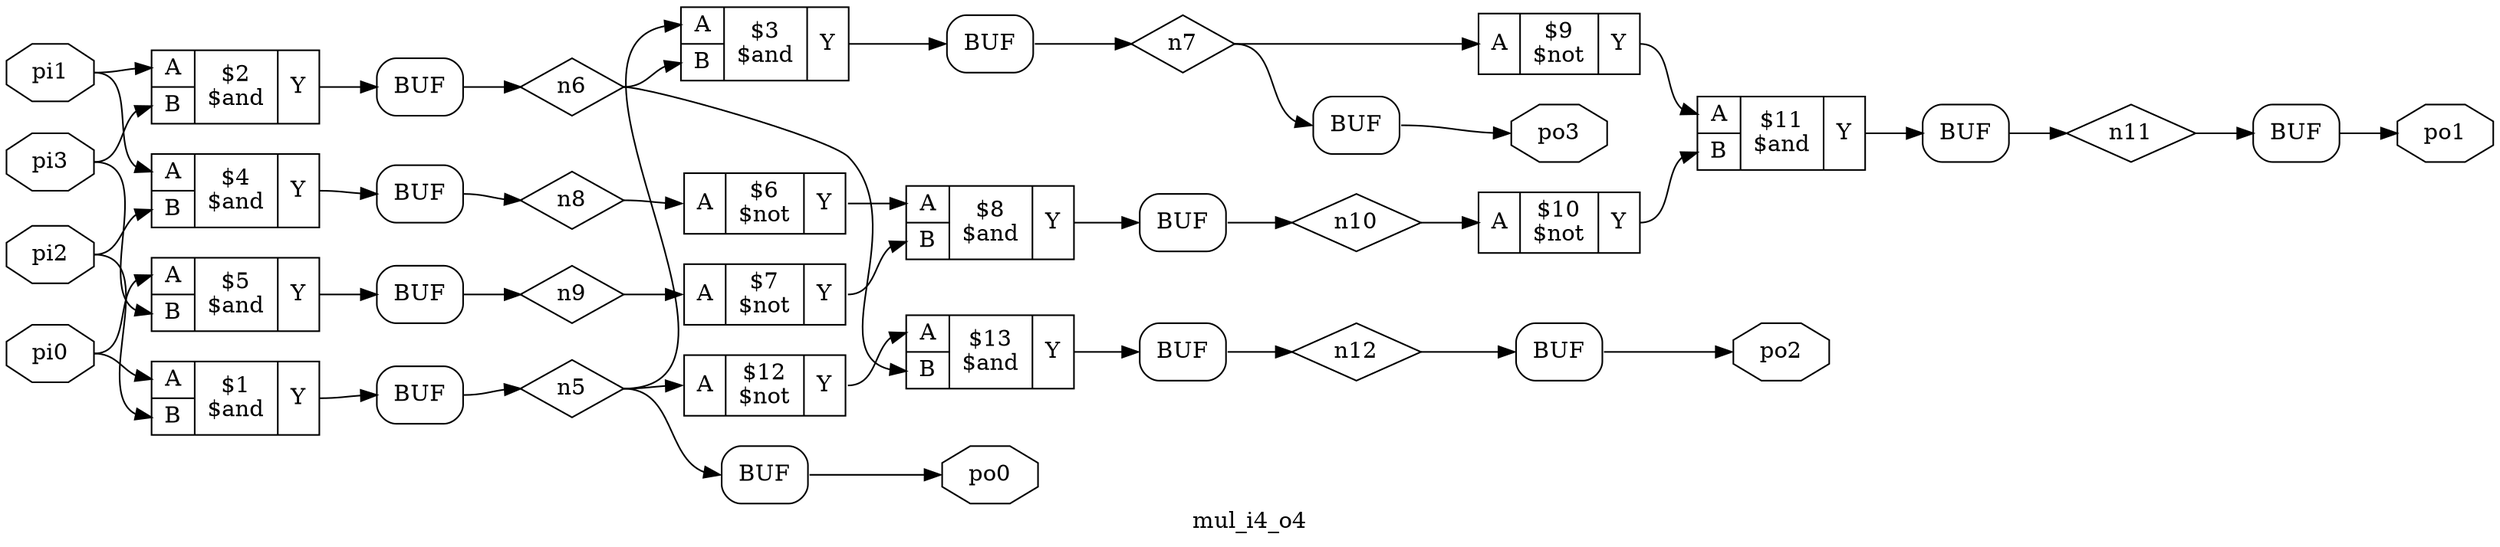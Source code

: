 digraph "mul_i4_o4" {
label="mul_i4_o4";
rankdir="LR";
remincross=true;
n14 [ shape=diamond, label="n12", color="black", fontcolor="black" ];
n15 [ shape=diamond, label="n11", color="black", fontcolor="black" ];
n16 [ shape=diamond, label="n10", color="black", fontcolor="black" ];
n17 [ shape=diamond, label="n9", color="black", fontcolor="black" ];
n18 [ shape=diamond, label="n8", color="black", fontcolor="black" ];
n19 [ shape=diamond, label="n7", color="black", fontcolor="black" ];
n20 [ shape=diamond, label="n6", color="black", fontcolor="black" ];
n21 [ shape=diamond, label="n5", color="black", fontcolor="black" ];
n22 [ shape=octagon, label="po3", color="black", fontcolor="black" ];
n23 [ shape=octagon, label="po2", color="black", fontcolor="black" ];
n24 [ shape=octagon, label="po1", color="black", fontcolor="black" ];
n25 [ shape=octagon, label="po0", color="black", fontcolor="black" ];
n26 [ shape=octagon, label="pi3", color="black", fontcolor="black" ];
n27 [ shape=octagon, label="pi2", color="black", fontcolor="black" ];
n28 [ shape=octagon, label="pi1", color="black", fontcolor="black" ];
n29 [ shape=octagon, label="pi0", color="black", fontcolor="black" ];
c33 [ shape=record, label="{{<p30> A|<p31> B}|$13\n$and|{<p32> Y}}" ];
c34 [ shape=record, label="{{<p30> A}|$12\n$not|{<p32> Y}}" ];
c35 [ shape=record, label="{{<p30> A|<p31> B}|$11\n$and|{<p32> Y}}" ];
c36 [ shape=record, label="{{<p30> A}|$10\n$not|{<p32> Y}}" ];
c37 [ shape=record, label="{{<p30> A}|$9\n$not|{<p32> Y}}" ];
c38 [ shape=record, label="{{<p30> A|<p31> B}|$8\n$and|{<p32> Y}}" ];
c39 [ shape=record, label="{{<p30> A}|$7\n$not|{<p32> Y}}" ];
c40 [ shape=record, label="{{<p30> A}|$6\n$not|{<p32> Y}}" ];
c41 [ shape=record, label="{{<p30> A|<p31> B}|$5\n$and|{<p32> Y}}" ];
c42 [ shape=record, label="{{<p30> A|<p31> B}|$4\n$and|{<p32> Y}}" ];
c43 [ shape=record, label="{{<p30> A|<p31> B}|$3\n$and|{<p32> Y}}" ];
c44 [ shape=record, label="{{<p30> A|<p31> B}|$2\n$and|{<p32> Y}}" ];
c45 [ shape=record, label="{{<p30> A|<p31> B}|$1\n$and|{<p32> Y}}" ];
x0 [shape=box, style=rounded, label="BUF"];
x1 [shape=box, style=rounded, label="BUF"];
x2 [shape=box, style=rounded, label="BUF"];
x3 [shape=box, style=rounded, label="BUF"];
x4 [shape=box, style=rounded, label="BUF"];
x5 [shape=box, style=rounded, label="BUF"];
x6 [shape=box, style=rounded, label="BUF"];
x7 [shape=box, style=rounded, label="BUF"];
x8 [shape=box, style=rounded, label="BUF"];
x9 [shape=box, style=rounded, label="BUF"];
x10 [shape=box, style=rounded, label="BUF"];
x11 [shape=box, style=rounded, label="BUF"];
c33:p32:e -> x7:w:w [color="black", label=""];
c42:p32:e -> x3:w:w [color="black", label=""];
c43:p32:e -> x2:w:w [color="black", label=""];
c44:p32:e -> x1:w:w [color="black", label=""];
c45:p32:e -> x0:w:w [color="black", label=""];
x7:e:e -> n14:w [color="black", label=""];
n14:e -> x10:w:w [color="black", label=""];
x6:e:e -> n15:w [color="black", label=""];
n15:e -> x9:w:w [color="black", label=""];
x5:e:e -> n16:w [color="black", label=""];
n16:e -> c36:p30:w [color="black", label=""];
x4:e:e -> n17:w [color="black", label=""];
n17:e -> c39:p30:w [color="black", label=""];
x3:e:e -> n18:w [color="black", label=""];
n18:e -> c40:p30:w [color="black", label=""];
x2:e:e -> n19:w [color="black", label=""];
n19:e -> c37:p30:w [color="black", label=""];
n19:e -> x11:w:w [color="black", label=""];
c34:p32:e -> c33:p30:w [color="black", label=""];
x1:e:e -> n20:w [color="black", label=""];
n20:e -> c33:p31:w [color="black", label=""];
n20:e -> c43:p31:w [color="black", label=""];
x0:e:e -> n21:w [color="black", label=""];
n21:e -> c34:p30:w [color="black", label=""];
n21:e -> c43:p30:w [color="black", label=""];
n21:e -> x8:w:w [color="black", label=""];
x11:e:e -> n22:w [color="black", label=""];
x10:e:e -> n23:w [color="black", label=""];
x9:e:e -> n24:w [color="black", label=""];
x8:e:e -> n25:w [color="black", label=""];
n26:e -> c41:p31:w [color="black", label=""];
n26:e -> c44:p31:w [color="black", label=""];
n27:e -> c42:p31:w [color="black", label=""];
n27:e -> c45:p31:w [color="black", label=""];
n28:e -> c42:p30:w [color="black", label=""];
n28:e -> c44:p30:w [color="black", label=""];
n29:e -> c41:p30:w [color="black", label=""];
n29:e -> c45:p30:w [color="black", label=""];
c35:p32:e -> x6:w:w [color="black", label=""];
c36:p32:e -> c35:p31:w [color="black", label=""];
c37:p32:e -> c35:p30:w [color="black", label=""];
c38:p32:e -> x5:w:w [color="black", label=""];
c39:p32:e -> c38:p31:w [color="black", label=""];
c40:p32:e -> c38:p30:w [color="black", label=""];
c41:p32:e -> x4:w:w [color="black", label=""];
}
